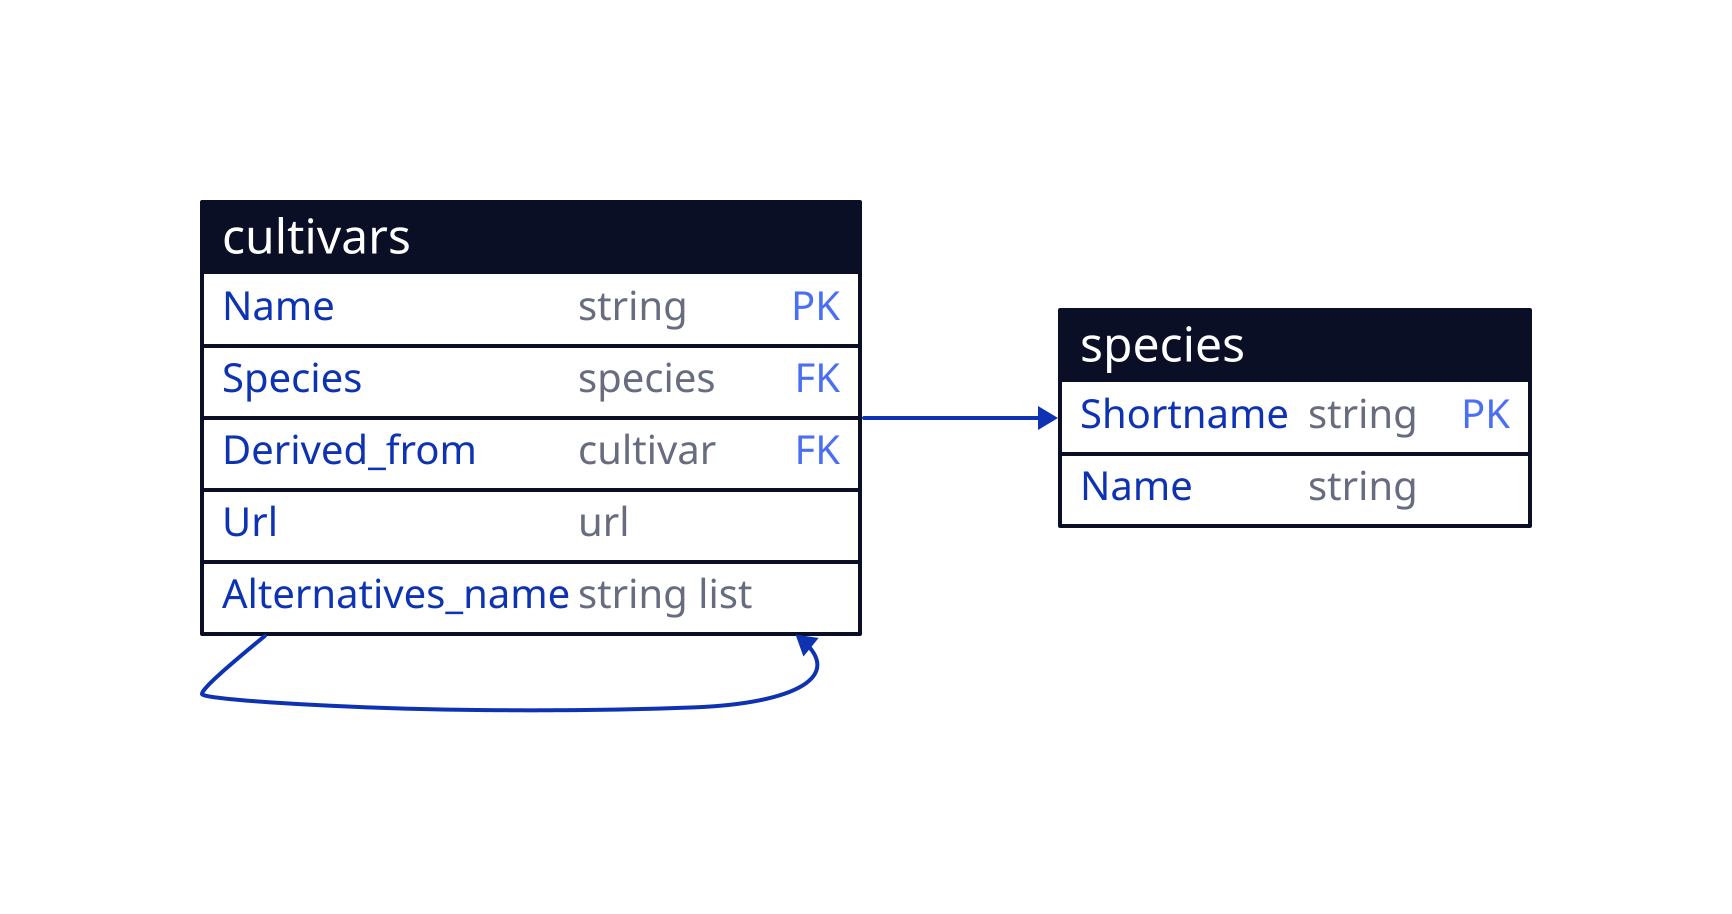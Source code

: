 style.fill: transparent
direction: right

species {
    shape: sql_table
    Shortname: string {constraint: primary_key}
    Name: string
}


cultivars {
    shape: sql_table
    Name: string {constraint: primary_key}
    Species : species {constraint: foreign_key}
    Derived_from : cultivar {constraint: foreign_key}
    Url: url
    Alternatives_name: string list
}


cultivars.Species -> species.Shortname
cultivars -> cultivars